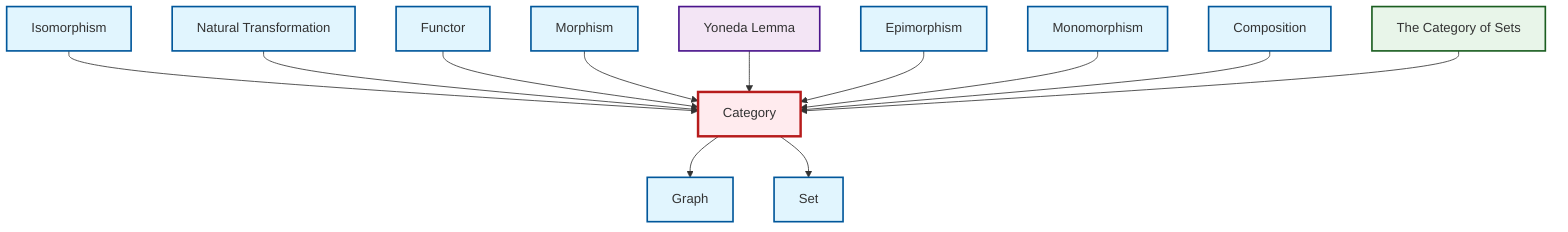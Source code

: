 graph TD
    classDef definition fill:#e1f5fe,stroke:#01579b,stroke-width:2px
    classDef theorem fill:#f3e5f5,stroke:#4a148c,stroke-width:2px
    classDef axiom fill:#fff3e0,stroke:#e65100,stroke-width:2px
    classDef example fill:#e8f5e9,stroke:#1b5e20,stroke-width:2px
    classDef current fill:#ffebee,stroke:#b71c1c,stroke-width:3px
    def-composition["Composition"]:::definition
    def-set["Set"]:::definition
    def-isomorphism["Isomorphism"]:::definition
    thm-yoneda["Yoneda Lemma"]:::theorem
    def-epimorphism["Epimorphism"]:::definition
    ex-set-category["The Category of Sets"]:::example
    def-graph["Graph"]:::definition
    def-natural-transformation["Natural Transformation"]:::definition
    def-functor["Functor"]:::definition
    def-category["Category"]:::definition
    def-monomorphism["Monomorphism"]:::definition
    def-morphism["Morphism"]:::definition
    def-isomorphism --> def-category
    def-natural-transformation --> def-category
    def-functor --> def-category
    def-morphism --> def-category
    thm-yoneda --> def-category
    def-epimorphism --> def-category
    def-monomorphism --> def-category
    def-category --> def-graph
    def-composition --> def-category
    ex-set-category --> def-category
    def-category --> def-set
    class def-category current